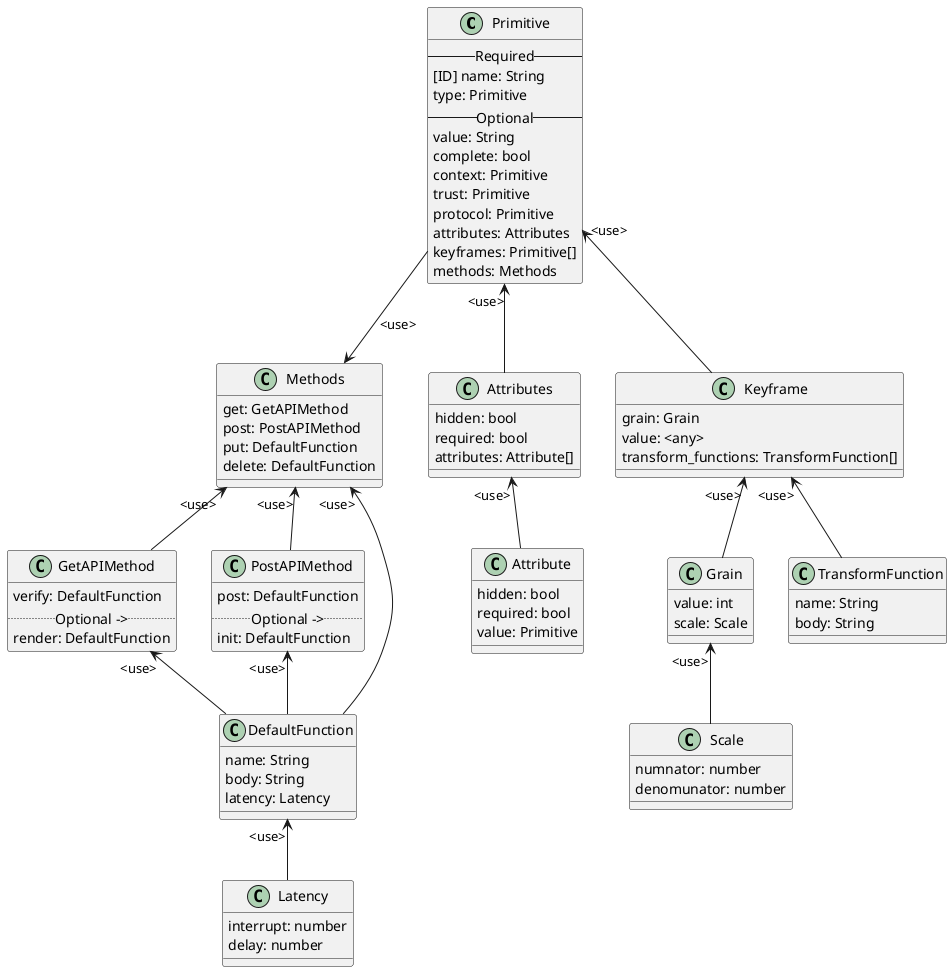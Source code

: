 @startuml IMPX Model


' a: 5

' integer 6,10
' float: 5.1
' bool true/false

' Type {
'     name: integer,
'     type: true,
'     context: {
'         name: "",
'     }
' }

' Primitive: {
'     name: a,
'     type:
'     {                        
'         name: integer,
'         type: true,
'     }                           
'     value: "5"
' }

' person.id = "Sveta"
' pesron.id: String

' person.id = {
'     returns "Sveta"
' }

class Primitive {
    -- Required --
    [ID] name: String 
    type: Primitive
    -- Optional --
    value: String
    complete: bool
    context: Primitive
    trust: Primitive
    protocol: Primitive
    attributes: Attributes
    keyframes: Primitive[]
    methods: Methods
}

class Methods {
    get: GetAPIMethod
    post: PostAPIMethod
    put: DefaultFunction
    delete: DefaultFunction
}

Primitive --> Methods : <use>

class GetAPIMethod {
    verify: DefaultFunction
    .. Optional -> ..
    render: DefaultFunction
}

class PostAPIMethod {
    post: DefaultFunction
    .. Optional -> ..
    init: DefaultFunction
}

Methods "<use>" <-- GetAPIMethod
Methods "<use>" <-- PostAPIMethod
Methods "<use>" <-- DefaultFunction

GetAPIMethod "<use>" <-- DefaultFunction
PostAPIMethod "<use>" <-- DefaultFunction

class DefaultFunction {
    name: String
    body: String
    latency: Latency
}

class Attributes {
    hidden: bool
    required: bool
    attributes: Attribute[]
}

Primitive "<use>" <-- Attributes

class Attribute {
    hidden: bool
    required: bool
    value: Primitive
}

Attributes "<use>" <-- Attribute

class Keyframe {
    grain: Grain
    value: <any>
    transform_functions: TransformFunction[]
}

Primitive "<use>" <-- Keyframe

class Grain {
    value: int
    scale: Scale
}

Keyframe "<use>" <-- Grain

class Scale {
    numnator: number
    denomunator: number
}

Grain "<use>" <-- Scale

class TransformFunction {
    name: String
    body: String
}

Keyframe "<use>" <-- TransformFunction

class Latency {
    interrupt: number
    delay: number
}

DefaultFunction "<use>" <-- Latency



@enduml